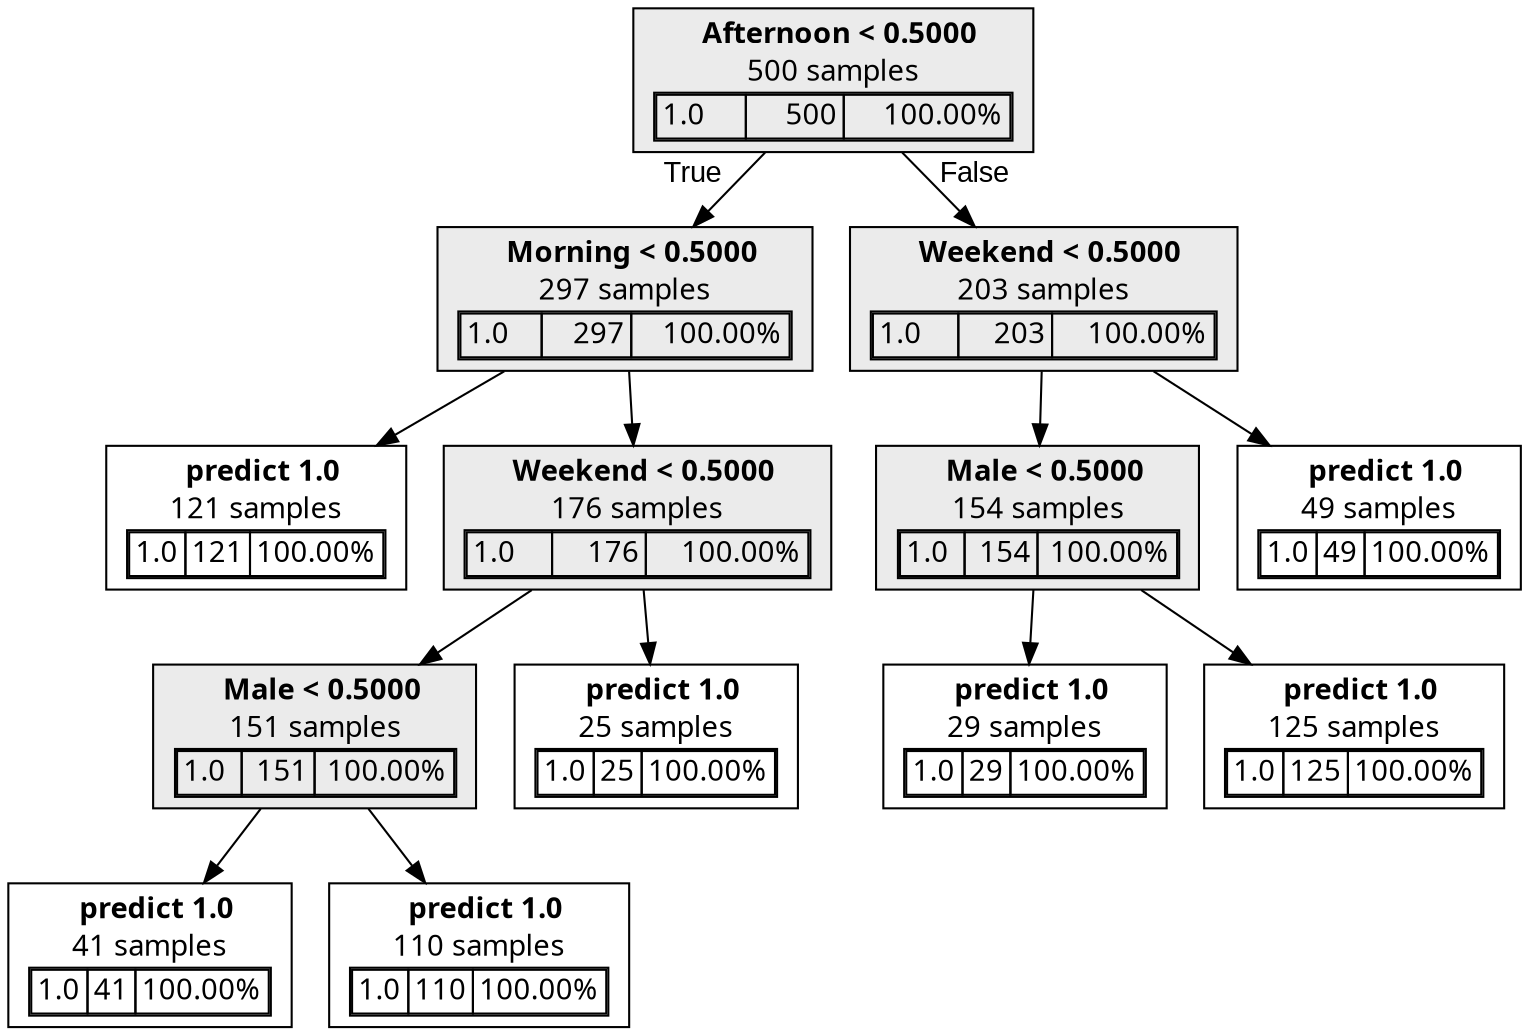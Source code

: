 digraph {
    1 [label=<  <TABLE BORDER="0" CELLPADDING="0">
      <TR>
    <TD>
      <B>Afternoon &lt; 0.5000</B>
    </TD>
  </TR>

    <TR>
      <TD>500 samples</TD>
    </TR>
    <TR>
  <TD>
    <TABLE CELLSPACING="0">
      
        <TR class="highlighted">
    <TD ALIGN="LEFT">1.0</TD>
    <TD ALIGN="RIGHT">500</TD>
    <TD ALIGN="RIGHT">100.00%</TD>
  </TR>

    </TABLE>
  </TD>
</TR>

  </TABLE>
>,fillcolor="#EBEBEB",shape=box,fontname="bold arial",style="filled"];
    1 -> 2 [labeldistance=2.5, labelangle=45, headlabel="True",fontname="arial"];
    1 -> 9 [labeldistance=2.5, labelangle=-45, headlabel="False",fontname="arial"];
    2 [label=<  <TABLE BORDER="0" CELLPADDING="0">
      <TR>
    <TD>
      <B>Morning &lt; 0.5000</B>
    </TD>
  </TR>

    <TR>
      <TD>297 samples</TD>
    </TR>
    <TR>
  <TD>
    <TABLE CELLSPACING="0">
      
        <TR class="highlighted">
    <TD ALIGN="LEFT">1.0</TD>
    <TD ALIGN="RIGHT">297</TD>
    <TD ALIGN="RIGHT">100.00%</TD>
  </TR>

    </TABLE>
  </TD>
</TR>

  </TABLE>
>,fillcolor="#EBEBEB",shape=box,fontname="bold arial",style="filled"];
    2 -> 3;
    2 -> 4;
    3 [label=<  <TABLE BORDER="0" CELLPADDING="0">
      <TR>
    <TD>
      <B>predict 1.0</B>
    </TD>
  </TR>

    <TR>
      <TD>121 samples</TD>
    </TR>
    <TR>
  <TD>
    <TABLE CELLSPACING="0">
      
        <TR class="highlighted">
    <TD ALIGN="LEFT">1.0</TD>
    <TD ALIGN="RIGHT">121</TD>
    <TD ALIGN="RIGHT">100.00%</TD>
  </TR>

    </TABLE>
  </TD>
</TR>

  </TABLE>
>,fillcolor="#FFFFFFff",shape=box,fontname="bold arial",style="filled",color=black];
    4 [label=<  <TABLE BORDER="0" CELLPADDING="0">
      <TR>
    <TD>
      <B>Weekend &lt; 0.5000</B>
    </TD>
  </TR>

    <TR>
      <TD>176 samples</TD>
    </TR>
    <TR>
  <TD>
    <TABLE CELLSPACING="0">
      
        <TR class="highlighted">
    <TD ALIGN="LEFT">1.0</TD>
    <TD ALIGN="RIGHT">176</TD>
    <TD ALIGN="RIGHT">100.00%</TD>
  </TR>

    </TABLE>
  </TD>
</TR>

  </TABLE>
>,fillcolor="#EBEBEB",shape=box,fontname="bold arial",style="filled"];
    4 -> 5;
    4 -> 8;
    5 [label=<  <TABLE BORDER="0" CELLPADDING="0">
      <TR>
    <TD>
      <B>Male &lt; 0.5000</B>
    </TD>
  </TR>

    <TR>
      <TD>151 samples</TD>
    </TR>
    <TR>
  <TD>
    <TABLE CELLSPACING="0">
      
        <TR class="highlighted">
    <TD ALIGN="LEFT">1.0</TD>
    <TD ALIGN="RIGHT">151</TD>
    <TD ALIGN="RIGHT">100.00%</TD>
  </TR>

    </TABLE>
  </TD>
</TR>

  </TABLE>
>,fillcolor="#EBEBEB",shape=box,fontname="bold arial",style="filled"];
    5 -> 6;
    5 -> 7;
    6 [label=<  <TABLE BORDER="0" CELLPADDING="0">
      <TR>
    <TD>
      <B>predict 1.0</B>
    </TD>
  </TR>

    <TR>
      <TD>41 samples</TD>
    </TR>
    <TR>
  <TD>
    <TABLE CELLSPACING="0">
      
        <TR class="highlighted">
    <TD ALIGN="LEFT">1.0</TD>
    <TD ALIGN="RIGHT">41</TD>
    <TD ALIGN="RIGHT">100.00%</TD>
  </TR>

    </TABLE>
  </TD>
</TR>

  </TABLE>
>,fillcolor="#FFFFFFff",shape=box,fontname="bold arial",style="filled",color=black];
    7 [label=<  <TABLE BORDER="0" CELLPADDING="0">
      <TR>
    <TD>
      <B>predict 1.0</B>
    </TD>
  </TR>

    <TR>
      <TD>110 samples</TD>
    </TR>
    <TR>
  <TD>
    <TABLE CELLSPACING="0">
      
        <TR class="highlighted">
    <TD ALIGN="LEFT">1.0</TD>
    <TD ALIGN="RIGHT">110</TD>
    <TD ALIGN="RIGHT">100.00%</TD>
  </TR>

    </TABLE>
  </TD>
</TR>

  </TABLE>
>,fillcolor="#FFFFFFff",shape=box,fontname="bold arial",style="filled",color=black];
    8 [label=<  <TABLE BORDER="0" CELLPADDING="0">
      <TR>
    <TD>
      <B>predict 1.0</B>
    </TD>
  </TR>

    <TR>
      <TD>25 samples</TD>
    </TR>
    <TR>
  <TD>
    <TABLE CELLSPACING="0">
      
        <TR class="highlighted">
    <TD ALIGN="LEFT">1.0</TD>
    <TD ALIGN="RIGHT">25</TD>
    <TD ALIGN="RIGHT">100.00%</TD>
  </TR>

    </TABLE>
  </TD>
</TR>

  </TABLE>
>,fillcolor="#FFFFFFff",shape=box,fontname="bold arial",style="filled",color=black];
    9 [label=<  <TABLE BORDER="0" CELLPADDING="0">
      <TR>
    <TD>
      <B>Weekend &lt; 0.5000</B>
    </TD>
  </TR>

    <TR>
      <TD>203 samples</TD>
    </TR>
    <TR>
  <TD>
    <TABLE CELLSPACING="0">
      
        <TR class="highlighted">
    <TD ALIGN="LEFT">1.0</TD>
    <TD ALIGN="RIGHT">203</TD>
    <TD ALIGN="RIGHT">100.00%</TD>
  </TR>

    </TABLE>
  </TD>
</TR>

  </TABLE>
>,fillcolor="#EBEBEB",shape=box,fontname="bold arial",style="filled"];
    9 -> 10;
    9 -> 13;
    10 [label=<  <TABLE BORDER="0" CELLPADDING="0">
      <TR>
    <TD>
      <B>Male &lt; 0.5000</B>
    </TD>
  </TR>

    <TR>
      <TD>154 samples</TD>
    </TR>
    <TR>
  <TD>
    <TABLE CELLSPACING="0">
      
        <TR class="highlighted">
    <TD ALIGN="LEFT">1.0</TD>
    <TD ALIGN="RIGHT">154</TD>
    <TD ALIGN="RIGHT">100.00%</TD>
  </TR>

    </TABLE>
  </TD>
</TR>

  </TABLE>
>,fillcolor="#EBEBEB",shape=box,fontname="bold arial",style="filled"];
    10 -> 11;
    10 -> 12;
    11 [label=<  <TABLE BORDER="0" CELLPADDING="0">
      <TR>
    <TD>
      <B>predict 1.0</B>
    </TD>
  </TR>

    <TR>
      <TD>29 samples</TD>
    </TR>
    <TR>
  <TD>
    <TABLE CELLSPACING="0">
      
        <TR class="highlighted">
    <TD ALIGN="LEFT">1.0</TD>
    <TD ALIGN="RIGHT">29</TD>
    <TD ALIGN="RIGHT">100.00%</TD>
  </TR>

    </TABLE>
  </TD>
</TR>

  </TABLE>
>,fillcolor="#FFFFFFff",shape=box,fontname="bold arial",style="filled",color=black];
    12 [label=<  <TABLE BORDER="0" CELLPADDING="0">
      <TR>
    <TD>
      <B>predict 1.0</B>
    </TD>
  </TR>

    <TR>
      <TD>125 samples</TD>
    </TR>
    <TR>
  <TD>
    <TABLE CELLSPACING="0">
      
        <TR class="highlighted">
    <TD ALIGN="LEFT">1.0</TD>
    <TD ALIGN="RIGHT">125</TD>
    <TD ALIGN="RIGHT">100.00%</TD>
  </TR>

    </TABLE>
  </TD>
</TR>

  </TABLE>
>,fillcolor="#FFFFFFff",shape=box,fontname="bold arial",style="filled",color=black];
    13 [label=<  <TABLE BORDER="0" CELLPADDING="0">
      <TR>
    <TD>
      <B>predict 1.0</B>
    </TD>
  </TR>

    <TR>
      <TD>49 samples</TD>
    </TR>
    <TR>
  <TD>
    <TABLE CELLSPACING="0">
      
        <TR class="highlighted">
    <TD ALIGN="LEFT">1.0</TD>
    <TD ALIGN="RIGHT">49</TD>
    <TD ALIGN="RIGHT">100.00%</TD>
  </TR>

    </TABLE>
  </TD>
</TR>

  </TABLE>
>,fillcolor="#FFFFFFff",shape=box,fontname="bold arial",style="filled",color=black];
}
